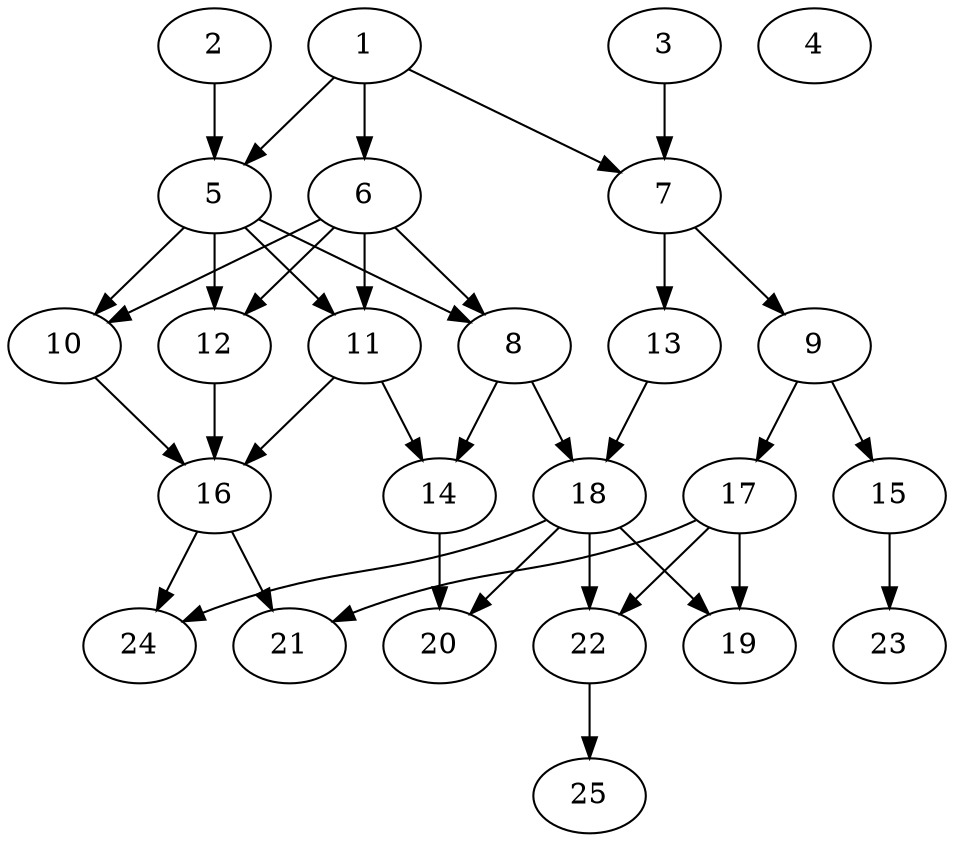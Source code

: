 // DAG (tier=2-normal, mode=compute, n=25, ccr=0.371, fat=0.501, density=0.409, regular=0.548, jump=0.121, mindata=524288, maxdata=8388608)
// DAG automatically generated by daggen at Sun Aug 24 16:33:33 2025
// /home/ermia/Project/Environments/daggen/bin/daggen --dot --ccr 0.371 --fat 0.501 --regular 0.548 --density 0.409 --jump 0.121 --mindata 524288 --maxdata 8388608 -n 25 
digraph G {
  1 [size="1184531550851346176", alpha="0.19", expect_size="592265775425673088"]
  1 -> 5 [size ="427887492595712"]
  1 -> 6 [size ="427887492595712"]
  1 -> 7 [size ="427887492595712"]
  2 [size="1759327583369264", alpha="0.04", expect_size="879663791684632"]
  2 -> 5 [size ="97314865676288"]
  3 [size="634574121664697088", alpha="0.18", expect_size="317287060832348544"]
  3 -> 7 [size ="279862216491008"]
  4 [size="18393962984339512", alpha="0.06", expect_size="9196981492169756"]
  5 [size="10917685921856276", alpha="0.07", expect_size="5458842960928138"]
  5 -> 8 [size ="279281087283200"]
  5 -> 10 [size ="279281087283200"]
  5 -> 11 [size ="279281087283200"]
  5 -> 12 [size ="279281087283200"]
  6 [size="6309535851646419", alpha="0.02", expect_size="3154767925823209"]
  6 -> 8 [size ="171913859039232"]
  6 -> 10 [size ="171913859039232"]
  6 -> 11 [size ="171913859039232"]
  6 -> 12 [size ="171913859039232"]
  7 [size="402611667698286854144", alpha="0.12", expect_size="201305833849143427072"]
  7 -> 9 [size ="436195209248768"]
  7 -> 13 [size ="436195209248768"]
  8 [size="69443559628845613056", alpha="0.06", expect_size="34721779814422806528"]
  8 -> 14 [size ="135158896263168"]
  8 -> 18 [size ="135158896263168"]
  9 [size="521260934956932672", alpha="0.06", expect_size="260630467478466336"]
  9 -> 15 [size ="473748524236800"]
  9 -> 17 [size ="473748524236800"]
  10 [size="73732946292375552000", alpha="0.03", expect_size="36866473146187776000"]
  10 -> 16 [size ="140668777267200"]
  11 [size="586198046302491639808", alpha="0.01", expect_size="293099023151245819904"]
  11 -> 14 [size ="560341641592832"]
  11 -> 16 [size ="560341641592832"]
  12 [size="367977855721467281408", alpha="0.11", expect_size="183988927860733640704"]
  12 -> 16 [size ="410806944530432"]
  13 [size="755961130240633", alpha="0.15", expect_size="377980565120316"]
  13 -> 18 [size ="42542859026432"]
  14 [size="6409422576417837", alpha="0.11", expect_size="3204711288208918"]
  14 -> 20 [size ="281026286845952"]
  15 [size="5871017402097672", alpha="0.11", expect_size="2935508701048836"]
  15 -> 23 [size ="13894630244352"]
  16 [size="249761340850176000", alpha="0.19", expect_size="124880670425088000"]
  16 -> 21 [size ="3172781260800"]
  16 -> 24 [size ="3172781260800"]
  17 [size="193251329927559512064", alpha="0.03", expect_size="96625664963779756032"]
  17 -> 19 [size ="267406308016128"]
  17 -> 21 [size ="267406308016128"]
  17 -> 22 [size ="267406308016128"]
  18 [size="4714653369149602", alpha="0.08", expect_size="2357326684574801"]
  18 -> 19 [size ="100657390419968"]
  18 -> 20 [size ="100657390419968"]
  18 -> 22 [size ="100657390419968"]
  18 -> 24 [size ="100657390419968"]
  19 [size="223000110926923825152", alpha="0.11", expect_size="111500055463461912576"]
  20 [size="315765592948736000", alpha="0.05", expect_size="157882796474368000"]
  21 [size="167204013136150528", alpha="0.14", expect_size="83602006568075264"]
  22 [size="9620759527599112192", alpha="0.06", expect_size="4810379763799556096"]
  22 -> 25 [size ="36187859320832"]
  23 [size="13555483535061764", alpha="0.18", expect_size="6777741767530882"]
  24 [size="18332030626200312", alpha="0.09", expect_size="9166015313100156"]
  25 [size="4072319780027824", alpha="0.05", expect_size="2036159890013912"]
}